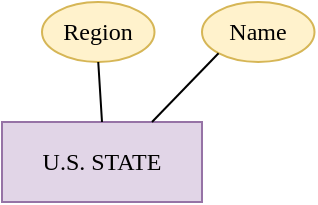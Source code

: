 <mxfile version="14.2.9" type="github">
  <diagram id="R2lEEEUBdFMjLlhIrx00" name="Page-1">
    <mxGraphModel dx="946" dy="537" grid="1" gridSize="10" guides="1" tooltips="1" connect="1" arrows="1" fold="1" page="1" pageScale="1" pageWidth="850" pageHeight="1100" math="0" shadow="0" extFonts="Permanent Marker^https://fonts.googleapis.com/css?family=Permanent+Marker">
      <root>
        <mxCell id="0" />
        <mxCell id="1" parent="0" />
        <mxCell id="L85Nj75EQ3WxGEY07gv7-5" value="&lt;font face=&quot;Times New Roman&quot;&gt;U.S. STATE&lt;/font&gt;" style="whiteSpace=wrap;html=1;align=center;fillColor=#e1d5e7;strokeColor=#9673a6;" vertex="1" parent="1">
          <mxGeometry x="370" y="280" width="100" height="40" as="geometry" />
        </mxCell>
        <mxCell id="L85Nj75EQ3WxGEY07gv7-6" value="&lt;font face=&quot;Times New Roman&quot;&gt;Name&lt;/font&gt;" style="ellipse;whiteSpace=wrap;html=1;align=center;fillColor=#fff2cc;strokeColor=#d6b656;" vertex="1" parent="1">
          <mxGeometry x="470" y="220" width="56.25" height="30" as="geometry" />
        </mxCell>
        <mxCell id="L85Nj75EQ3WxGEY07gv7-8" value="" style="endArrow=none;html=1;rounded=0;entryX=0;entryY=1;entryDx=0;entryDy=0;exitX=0.75;exitY=0;exitDx=0;exitDy=0;" edge="1" parent="1" source="L85Nj75EQ3WxGEY07gv7-5" target="L85Nj75EQ3WxGEY07gv7-6">
          <mxGeometry relative="1" as="geometry">
            <mxPoint x="340" y="300" as="sourcePoint" />
            <mxPoint x="500" y="300" as="targetPoint" />
          </mxGeometry>
        </mxCell>
        <mxCell id="L85Nj75EQ3WxGEY07gv7-9" value="&lt;font face=&quot;Times New Roman&quot;&gt;Region&lt;/font&gt;" style="ellipse;whiteSpace=wrap;html=1;align=center;fillColor=#fff2cc;strokeColor=#d6b656;" vertex="1" parent="1">
          <mxGeometry x="390" y="220" width="56.25" height="30" as="geometry" />
        </mxCell>
        <mxCell id="L85Nj75EQ3WxGEY07gv7-10" value="" style="endArrow=none;html=1;rounded=0;entryX=0.5;entryY=1;entryDx=0;entryDy=0;exitX=0.5;exitY=0;exitDx=0;exitDy=0;" edge="1" parent="1" source="L85Nj75EQ3WxGEY07gv7-5" target="L85Nj75EQ3WxGEY07gv7-9">
          <mxGeometry relative="1" as="geometry">
            <mxPoint x="340" y="300" as="sourcePoint" />
            <mxPoint x="500" y="300" as="targetPoint" />
          </mxGeometry>
        </mxCell>
      </root>
    </mxGraphModel>
  </diagram>
</mxfile>
